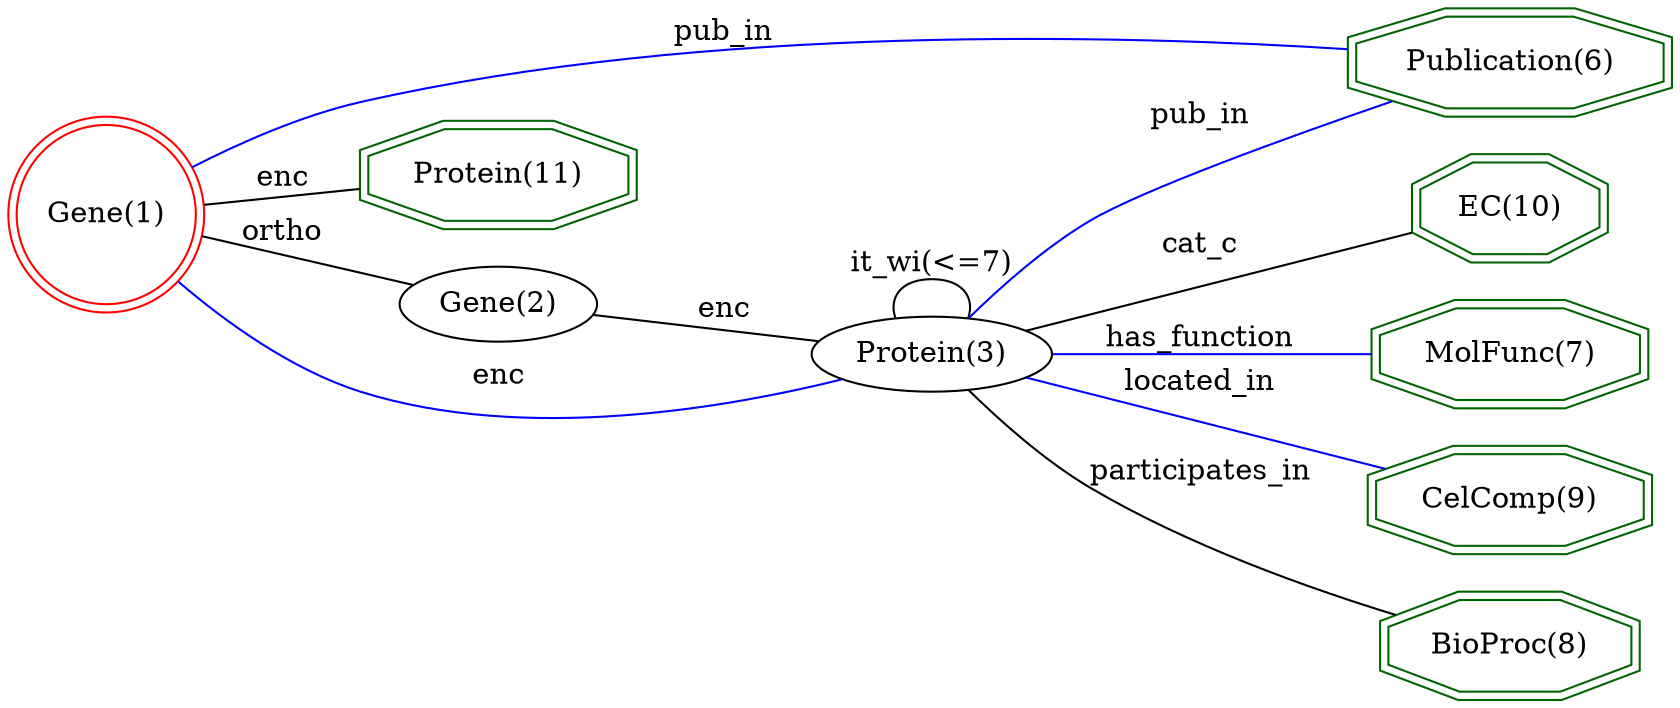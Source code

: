 digraph {
	graph [_draw_="c 9 -#fffffe00 C 7 -#ffffff P 4 0 0 0 294 692.72 294 692.72 0 ",
		bb="0,0,692.72,294",
		dpi=96,
		rankdir=LR,
		xdotversion=1.7
	];
	node [label="\N"];
	"EC(10)"	[_draw_="c 7 -#006400 p 8 662.24 200.54 662.24 215.46 639.26 226 606.77 226 583.79 215.46 583.79 200.54 606.77 190 639.26 190 c 7 -#006400 \
p 8 666.25 197.98 666.25 218.02 640.14 230 605.89 230 579.78 218.02 579.78 197.98 605.89 186 640.14 186 ",
		_ldraw_="F 14 11 -Times-Roman c 7 -#000000 T 623.02 203.8 0 41.21 6 -EC(10) ",
		color=darkgreen,
		height=0.61111,
		pos="623.02,208",
		shape=doubleoctagon,
		width=1.1977];
	"MolFunc(7)"	[_draw_="c 7 -#006400 p 8 680.41 138.54 680.41 153.46 646.79 164 599.24 164 565.62 153.46 565.62 138.54 599.24 128 646.79 128 c 7 -#006400 \
p 8 684.42 135.61 684.42 156.39 647.4 168 598.63 168 561.61 156.39 561.61 135.61 598.63 124 647.4 124 ",
		_ldraw_="F 14 11 -Times-Roman c 7 -#000000 T 623.02 141.8 0 67.66 10 -MolFunc(7) ",
		color=darkgreen,
		height=0.61111,
		pos="623.02,146",
		shape=doubleoctagon,
		width=1.7];
	"CelComp(9)"	[_draw_="c 7 -#006400 p 8 681.62 76.54 681.62 91.46 647.29 102 598.74 102 564.41 91.46 564.41 76.54 598.74 66 647.29 66 c 7 -#006400 p 8 \
685.61 73.59 685.61 94.41 647.89 106 598.14 106 560.42 94.41 560.42 73.59 598.14 62 647.89 62 ",
		_ldraw_="F 14 11 -Times-Roman c 7 -#000000 T 623.02 79.8 0 69.99 10 -CelComp(9) ",
		color=darkgreen,
		height=0.61111,
		pos="623.02,84",
		shape=doubleoctagon,
		width=1.7443];
	"BioProc(8)"	[_draw_="c 7 -#006400 p 8 676.47 14.54 676.47 29.46 645.16 40 600.87 40 569.56 29.46 569.56 14.54 600.87 4 645.16 4 c 7 -#006400 p 8 680.47 \
11.67 680.47 32.33 645.81 44 600.22 44 565.56 32.33 565.56 11.67 600.22 0 645.81 0 ",
		_ldraw_="F 14 11 -Times-Roman c 7 -#000000 T 623.02 17.8 0 62.21 10 -BioProc(8) ",
		color=darkgreen,
		height=0.61111,
		pos="623.02,22",
		shape=doubleoctagon,
		width=1.5966];
	"Publication(6)"	[_draw_="c 7 -#006400 p 8 688.91 264.54 688.91 279.46 650.31 290 595.72 290 557.12 279.46 557.12 264.54 595.72 254 650.31 254 c 7 -#006400 \
p 8 692.92 261.49 692.92 282.51 650.85 294 595.18 294 553.11 282.51 553.11 261.49 595.18 250 650.85 250 ",
		_ldraw_="F 14 11 -Times-Roman c 7 -#000000 T 623.02 267.8 0 80.1 14 -Publication(6) ",
		color=darkgreen,
		height=0.61111,
		pos="623.02,272",
		shape=doubleoctagon,
		width=1.9362];
	"Protein(11)"	[_draw_="c 7 -#006400 p 8 264.25 215.54 264.25 230.46 232.41 241 187.38 241 155.53 230.46 155.53 215.54 187.38 205 232.41 205 c 7 -#006400 \
p 8 268.27 212.66 268.27 233.34 233.06 245 186.73 245 151.52 233.34 151.52 212.66 186.73 201 233.06 201 ",
		_ldraw_="F 14 11 -Times-Roman c 7 -#000000 T 209.89 218.8 0 63.25 11 -Protein(11) ",
		color=darkgreen,
		height=0.61111,
		pos="209.89,223",
		shape=doubleoctagon,
		width=1.6163];
	"Gene(1)"	[_draw_="c 7 -#ff0000 e 43.08 204 39.15 39.15 c 7 -#ff0000 e 43.08 204 43.15 43.15 ",
		_ldraw_="F 14 11 -Times-Roman c 7 -#000000 T 43.08 199.8 0 45.86 7 -Gene(1) ",
		color=red,
		height=1.1966,
		pos="43.077,204",
		shape=doublecircle,
		width=1.1966];
	"Gene(1)" -> "Publication(6)"	[_draw_="c 7 -#0000ff B 7 80.6 225.41 100.84 236.11 126.86 248.03 151.71 254 291.14 287.5 460.43 283.53 553.11 277.72 ",
		_ldraw_="F 14 11 -Times-Roman c 7 -#000000 T 305.52 280.8 0 38.89 6 -pub_in ",
		arrowhead=none,
		color=blue,
		label=pub_in,
		lp="305.52,285",
		pos="80.599,225.41 100.84,236.11 126.86,248.03 151.71,254 291.14,287.5 460.43,283.53 553.11,277.72"];
	"Gene(1)" -> "Protein(11)"	[_draw_="c 7 -#000000 B 4 86.09 208.84 105.93 211.13 129.92 213.9 151.41 216.37 ",
		_ldraw_="F 14 11 -Times-Roman c 7 -#000000 T 118.93 216.8 0 19.43 3 -enc ",
		arrowhead=none,
		color=black,
		label=enc,
		lp="118.93,221",
		pos="86.093,208.84 105.93,211.13 129.92,213.9 151.41,216.37"];
	"Gene(2)"	[_draw_="c 7 -#000000 e 209.89 165 39.15 18 ",
		_ldraw_="F 14 11 -Times-Roman c 7 -#000000 T 209.89 160.8 0 45.86 7 -Gene(2) ",
		height=0.5,
		pos="209.89,165",
		width=1.0855];
	"Gene(1)" -> "Gene(2)"	[_draw_="c 7 -#000000 B 4 85.24 194.26 112.89 187.72 148.89 179.2 174.91 173.04 ",
		_ldraw_="F 14 11 -Times-Roman c 7 -#000000 T 118.93 191.8 0 29.55 5 -ortho ",
		arrowhead=none,
		color=black,
		label=ortho,
		lp="118.93,196",
		pos="85.242,194.26 112.89,187.72 148.89,179.2 174.91,173.04"];
	"Protein(3)"	[_draw_="c 7 -#000000 e 388.93 146 45.93 18 ",
		_ldraw_="F 14 11 -Times-Roman c 7 -#000000 T 388.93 141.8 0 56.77 10 -Protein(3) ",
		height=0.5,
		pos="388.93,146",
		width=1.2768];
	"Gene(1)" -> "Protein(3)"	[_draw_="c 7 -#0000ff B 7 73.93 173.49 93.99 155.26 122.09 133.8 151.71 124 220.72 101.16 306.86 120.27 353.71 134.34 ",
		_ldraw_="F 14 11 -Times-Roman c 7 -#000000 T 209.89 126.8 0 19.43 3 -enc ",
		arrowhead=none,
		color=blue,
		label=enc,
		lp="209.89,131",
		pos="73.93,173.49 93.987,155.26 122.09,133.8 151.71,124 220.72,101.16 306.86,120.27 353.71,134.34"];
	"Gene(2)" -> "Protein(3)"	[_draw_="c 7 -#000000 B 4 248.01 161.02 276.09 158 314.74 153.85 344.31 150.68 ",
		_ldraw_="F 14 11 -Times-Roman c 7 -#000000 T 305.52 158.8 0 19.43 3 -enc ",
		arrowhead=none,
		color=black,
		label=enc,
		lp="305.52,163",
		pos="248.01,161.02 276.09,158 314.74,153.85 344.31,150.68"];
	"Protein(3)" -> "EC(10)"	[_draw_="c 7 -#000000 B 7 426.52 156.62 435.16 159.08 444.34 161.66 452.9 164 496.36 175.86 546.31 188.77 580.59 197.52 ",
		_ldraw_="F 14 11 -Times-Roman c 7 -#000000 T 494.1 186.8 0 29.53 5 -cat_c ",
		arrowhead=none,
		color=black,
		label=cat_c,
		lp="494.1,191",
		pos="426.52,156.62 435.16,159.08 444.34,161.66 452.9,164 496.36,175.86 546.31,188.77 580.59,197.52"];
	"Protein(3)" -> "MolFunc(7)"	[_draw_="c 7 -#0000ff B 4 434.96 146 471.07 146 522.11 146 561.75 146 ",
		_ldraw_="F 14 11 -Times-Roman c 7 -#000000 T 494.1 148.8 0 72.32 12 -has_function ",
		arrowhead=none,
		color=blue,
		label=has_function,
		lp="494.1,153",
		pos="434.96,146 471.07,146 522.11,146 561.75,146"];
	"Protein(3)" -> "CelComp(9)"	[_draw_="c 7 -#0000ff B 7 426.52 135.38 435.16 132.92 444.34 130.34 452.9 128 491.82 117.37 535.95 105.91 569.37 97.35 ",
		_ldraw_="F 14 11 -Times-Roman c 7 -#000000 T 494.1 130.8 0 58.31 10 -located_in ",
		arrowhead=none,
		color=blue,
		label=located_in,
		lp="494.1,135",
		pos="426.52,135.38 435.16,132.92 444.34,130.34 452.9,128 491.82,117.37 535.95,105.91 569.37,97.353"];
	"Protein(3)" -> "BioProc(8)"	[_draw_="c 7 -#000000 B 7 405.77 129.08 417.8 116.97 435.24 100.94 452.9 90 491.64 66 540.3 47.49 575.47 35.88 ",
		_ldraw_="F 14 11 -Times-Roman c 7 -#000000 T 494.1 92.8 0 82.41 15 -participates_in ",
		arrowhead=none,
		color=black,
		label=participates_in,
		lp="494.1,97",
		pos="405.77,129.08 417.8,116.97 435.24,100.94 452.9,90 491.64,66.003 540.3,47.487 575.47,35.878"];
	"Protein(3)" -> "Publication(6)"	[_draw_="c 7 -#0000ff B 7 405.8 162.86 417.85 174.95 435.29 190.97 452.9 202 490.33 225.45 536.97 244.07 571.78 256.2 ",
		_ldraw_="F 14 11 -Times-Roman c 7 -#000000 T 494.1 243.8 0 38.89 6 -pub_in ",
		arrowhead=none,
		color=blue,
		label=pub_in,
		lp="494.1,248",
		pos="405.8,162.86 417.85,174.95 435.29,190.97 452.9,202 490.33,225.45 536.97,244.07 571.78,256.2"];
	"Protein(3)" -> "Protein(3)"	[_draw_="c 7 -#000000 B 7 374.29 163.41 371.56 173.09 376.44 182 388.93 182 401.43 182 406.31 173.09 403.57 163.41 ",
		_ldraw_="F 14 11 -Times-Roman c 7 -#000000 T 388.93 184.8 0 60.89 10 -it_wi(<=7) ",
		arrowhead=none,
		color=black,
		label="it_wi(<=7)",
		lp="388.93,189",
		pos="374.29,163.41 371.56,173.09 376.44,182 388.93,182 401.43,182 406.31,173.09 403.57,163.41"];
}
